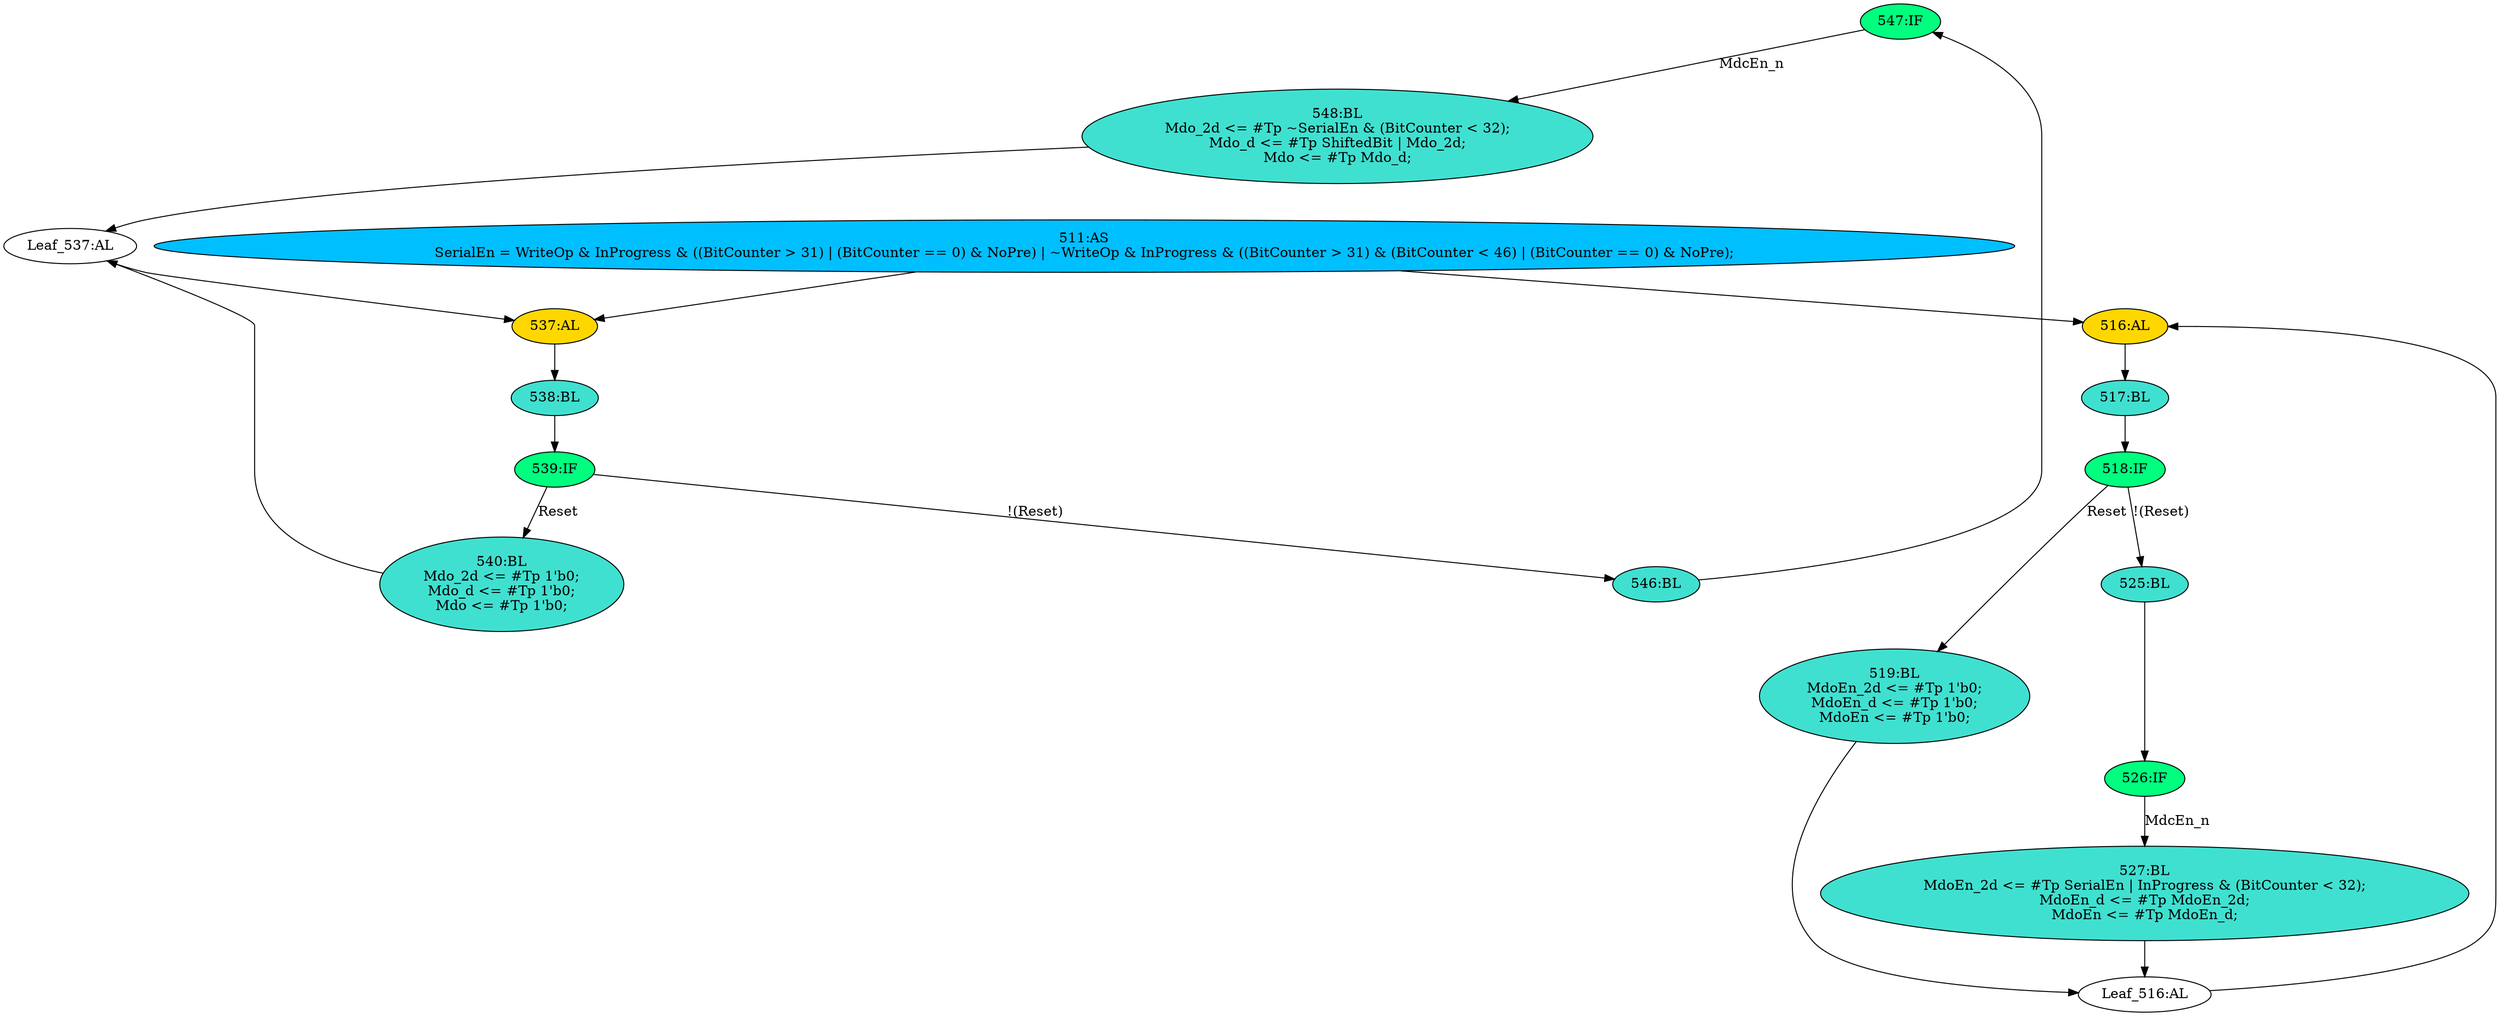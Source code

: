 strict digraph "compose( ,  )" {
	node [label="\N"];
	"547:IF"	 [ast="<pyverilog.vparser.ast.IfStatement object at 0x7f4133f82f10>",
		fillcolor=springgreen,
		label="547:IF",
		statements="[]",
		style=filled,
		typ=IfStatement];
	"548:BL"	 [ast="<pyverilog.vparser.ast.Block object at 0x7f4133f7e450>",
		fillcolor=turquoise,
		label="548:BL
Mdo_2d <= #Tp ~SerialEn & (BitCounter < 32);
Mdo_d <= #Tp ShiftedBit | Mdo_2d;
Mdo <= #Tp Mdo_d;",
		statements="[<pyverilog.vparser.ast.NonblockingSubstitution object at 0x7f4133f7e250>, <pyverilog.vparser.ast.NonblockingSubstitution object \
at 0x7f4133f7e490>, <pyverilog.vparser.ast.NonblockingSubstitution object at 0x7f4133f7e610>]",
		style=filled,
		typ=Block];
	"547:IF" -> "548:BL"	 [cond="['MdcEn_n']",
		label=MdcEn_n,
		lineno=547];
	"539:IF"	 [ast="<pyverilog.vparser.ast.IfStatement object at 0x7f4133f82d50>",
		fillcolor=springgreen,
		label="539:IF",
		statements="[]",
		style=filled,
		typ=IfStatement];
	"546:BL"	 [ast="<pyverilog.vparser.ast.Block object at 0x7f4133f82e10>",
		fillcolor=turquoise,
		label="546:BL",
		statements="[]",
		style=filled,
		typ=Block];
	"539:IF" -> "546:BL"	 [cond="['Reset']",
		label="!(Reset)",
		lineno=539];
	"540:BL"	 [ast="<pyverilog.vparser.ast.Block object at 0x7f4133f82b90>",
		fillcolor=turquoise,
		label="540:BL
Mdo_2d <= #Tp 1'b0;
Mdo_d <= #Tp 1'b0;
Mdo <= #Tp 1'b0;",
		statements="[<pyverilog.vparser.ast.NonblockingSubstitution object at 0x7f4133f82990>, <pyverilog.vparser.ast.NonblockingSubstitution object \
at 0x7f4133f82b50>, <pyverilog.vparser.ast.NonblockingSubstitution object at 0x7f4133f82d10>]",
		style=filled,
		typ=Block];
	"539:IF" -> "540:BL"	 [cond="['Reset']",
		label=Reset,
		lineno=539];
	"519:BL"	 [ast="<pyverilog.vparser.ast.Block object at 0x7f4133f62b90>",
		fillcolor=turquoise,
		label="519:BL
MdoEn_2d <= #Tp 1'b0;
MdoEn_d <= #Tp 1'b0;
MdoEn <= #Tp 1'b0;",
		statements="[<pyverilog.vparser.ast.NonblockingSubstitution object at 0x7f4133f62990>, <pyverilog.vparser.ast.NonblockingSubstitution object \
at 0x7f4133f62b50>, <pyverilog.vparser.ast.NonblockingSubstitution object at 0x7f4133f62d10>]",
		style=filled,
		typ=Block];
	"Leaf_516:AL"	 [def_var="['MdoEn_d', 'MdoEn_2d', 'MdoEn']",
		label="Leaf_516:AL"];
	"519:BL" -> "Leaf_516:AL"	 [cond="[]",
		lineno=None];
	"526:IF"	 [ast="<pyverilog.vparser.ast.IfStatement object at 0x7f4133f62f10>",
		fillcolor=springgreen,
		label="526:IF",
		statements="[]",
		style=filled,
		typ=IfStatement];
	"527:BL"	 [ast="<pyverilog.vparser.ast.Block object at 0x7f4133f82450>",
		fillcolor=turquoise,
		label="527:BL
MdoEn_2d <= #Tp SerialEn | InProgress & (BitCounter < 32);
MdoEn_d <= #Tp MdoEn_2d;
MdoEn <= #Tp MdoEn_d;",
		statements="[<pyverilog.vparser.ast.NonblockingSubstitution object at 0x7f4133f82290>, <pyverilog.vparser.ast.NonblockingSubstitution object \
at 0x7f4133f82410>, <pyverilog.vparser.ast.NonblockingSubstitution object at 0x7f4133f825d0>]",
		style=filled,
		typ=Block];
	"526:IF" -> "527:BL"	 [cond="['MdcEn_n']",
		label=MdcEn_n,
		lineno=526];
	"546:BL" -> "547:IF"	 [cond="[]",
		lineno=None];
	"525:BL"	 [ast="<pyverilog.vparser.ast.Block object at 0x7f4133f62e10>",
		fillcolor=turquoise,
		label="525:BL",
		statements="[]",
		style=filled,
		typ=Block];
	"525:BL" -> "526:IF"	 [cond="[]",
		lineno=None];
	"Leaf_537:AL"	 [def_var="['Mdo_2d', 'Mdo_d', 'Mdo']",
		label="Leaf_537:AL"];
	"548:BL" -> "Leaf_537:AL"	 [cond="[]",
		lineno=None];
	"516:AL"	 [ast="<pyverilog.vparser.ast.Always object at 0x7f4133f62790>",
		clk_sens=True,
		fillcolor=gold,
		label="516:AL",
		sens="['Clk', 'Reset']",
		statements="[]",
		style=filled,
		typ=Always,
		use_var="['Reset', 'MdcEn_n', 'MdoEn_2d', 'SerialEn', 'MdoEn_d', 'InProgress', 'BitCounter']"];
	"Leaf_516:AL" -> "516:AL";
	"540:BL" -> "Leaf_537:AL"	 [cond="[]",
		lineno=None];
	"517:BL"	 [ast="<pyverilog.vparser.ast.Block object at 0x7f4133f627d0>",
		fillcolor=turquoise,
		label="517:BL",
		statements="[]",
		style=filled,
		typ=Block];
	"518:IF"	 [ast="<pyverilog.vparser.ast.IfStatement object at 0x7f4133f62d50>",
		fillcolor=springgreen,
		label="518:IF",
		statements="[]",
		style=filled,
		typ=IfStatement];
	"517:BL" -> "518:IF"	 [cond="[]",
		lineno=None];
	"518:IF" -> "519:BL"	 [cond="['Reset']",
		label=Reset,
		lineno=518];
	"518:IF" -> "525:BL"	 [cond="['Reset']",
		label="!(Reset)",
		lineno=518];
	"538:BL"	 [ast="<pyverilog.vparser.ast.Block object at 0x7f4133f82750>",
		fillcolor=turquoise,
		label="538:BL",
		statements="[]",
		style=filled,
		typ=Block];
	"538:BL" -> "539:IF"	 [cond="[]",
		lineno=None];
	"537:AL"	 [ast="<pyverilog.vparser.ast.Always object at 0x7f4133f82790>",
		clk_sens=True,
		fillcolor=gold,
		label="537:AL",
		sens="['Clk', 'Reset']",
		statements="[]",
		style=filled,
		typ=Always,
		use_var="['Reset', 'Mdo_d', 'MdcEn_n', 'BitCounter', 'ShiftedBit', 'Mdo_2d', 'SerialEn']"];
	"537:AL" -> "538:BL"	 [cond="[]",
		lineno=None];
	"516:AL" -> "517:BL"	 [cond="[]",
		lineno=None];
	"511:AS"	 [ast="<pyverilog.vparser.ast.Assign object at 0x7f4133f62550>",
		def_var="['SerialEn']",
		fillcolor=deepskyblue,
		label="511:AS
SerialEn = WriteOp & InProgress & ((BitCounter > 31) | (BitCounter == 0) & NoPre) | ~WriteOp & InProgress & ((BitCounter > \
31) & (BitCounter < 46) | (BitCounter == 0) & NoPre);",
		statements="[]",
		style=filled,
		typ=Assign,
		use_var="['WriteOp', 'InProgress', 'BitCounter', 'BitCounter', 'NoPre', 'WriteOp', 'InProgress', 'BitCounter', 'BitCounter', 'BitCounter', '\
NoPre']"];
	"511:AS" -> "537:AL";
	"511:AS" -> "516:AL";
	"Leaf_537:AL" -> "537:AL";
	"527:BL" -> "Leaf_516:AL"	 [cond="[]",
		lineno=None];
}
